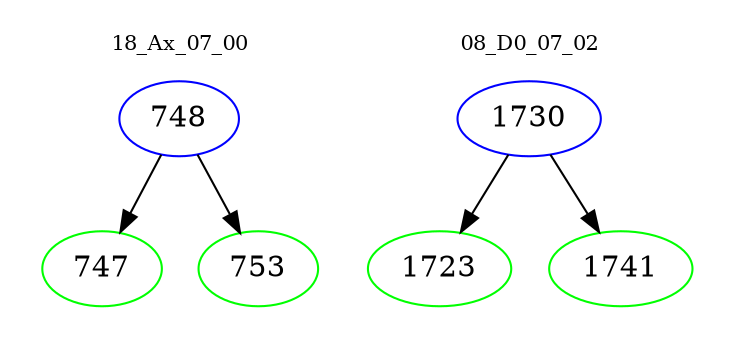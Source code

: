 digraph{
subgraph cluster_0 {
color = white
label = "18_Ax_07_00";
fontsize=10;
T0_748 [label="748", color="blue"]
T0_748 -> T0_747 [color="black"]
T0_747 [label="747", color="green"]
T0_748 -> T0_753 [color="black"]
T0_753 [label="753", color="green"]
}
subgraph cluster_1 {
color = white
label = "08_D0_07_02";
fontsize=10;
T1_1730 [label="1730", color="blue"]
T1_1730 -> T1_1723 [color="black"]
T1_1723 [label="1723", color="green"]
T1_1730 -> T1_1741 [color="black"]
T1_1741 [label="1741", color="green"]
}
}
